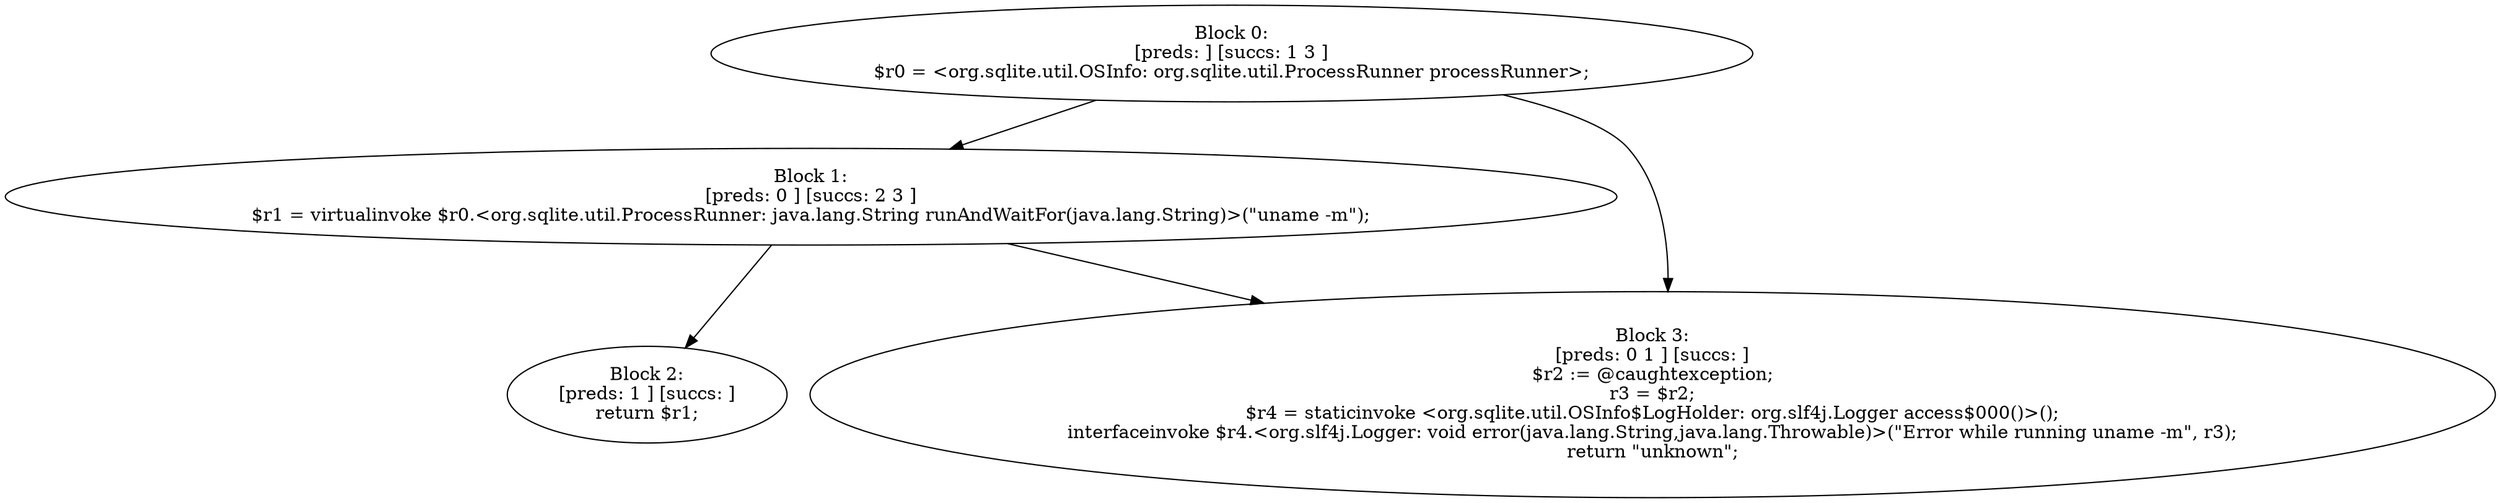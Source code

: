digraph "unitGraph" {
    "Block 0:
[preds: ] [succs: 1 3 ]
$r0 = <org.sqlite.util.OSInfo: org.sqlite.util.ProcessRunner processRunner>;
"
    "Block 1:
[preds: 0 ] [succs: 2 3 ]
$r1 = virtualinvoke $r0.<org.sqlite.util.ProcessRunner: java.lang.String runAndWaitFor(java.lang.String)>(\"uname -m\");
"
    "Block 2:
[preds: 1 ] [succs: ]
return $r1;
"
    "Block 3:
[preds: 0 1 ] [succs: ]
$r2 := @caughtexception;
r3 = $r2;
$r4 = staticinvoke <org.sqlite.util.OSInfo$LogHolder: org.slf4j.Logger access$000()>();
interfaceinvoke $r4.<org.slf4j.Logger: void error(java.lang.String,java.lang.Throwable)>(\"Error while running uname -m\", r3);
return \"unknown\";
"
    "Block 0:
[preds: ] [succs: 1 3 ]
$r0 = <org.sqlite.util.OSInfo: org.sqlite.util.ProcessRunner processRunner>;
"->"Block 1:
[preds: 0 ] [succs: 2 3 ]
$r1 = virtualinvoke $r0.<org.sqlite.util.ProcessRunner: java.lang.String runAndWaitFor(java.lang.String)>(\"uname -m\");
";
    "Block 0:
[preds: ] [succs: 1 3 ]
$r0 = <org.sqlite.util.OSInfo: org.sqlite.util.ProcessRunner processRunner>;
"->"Block 3:
[preds: 0 1 ] [succs: ]
$r2 := @caughtexception;
r3 = $r2;
$r4 = staticinvoke <org.sqlite.util.OSInfo$LogHolder: org.slf4j.Logger access$000()>();
interfaceinvoke $r4.<org.slf4j.Logger: void error(java.lang.String,java.lang.Throwable)>(\"Error while running uname -m\", r3);
return \"unknown\";
";
    "Block 1:
[preds: 0 ] [succs: 2 3 ]
$r1 = virtualinvoke $r0.<org.sqlite.util.ProcessRunner: java.lang.String runAndWaitFor(java.lang.String)>(\"uname -m\");
"->"Block 2:
[preds: 1 ] [succs: ]
return $r1;
";
    "Block 1:
[preds: 0 ] [succs: 2 3 ]
$r1 = virtualinvoke $r0.<org.sqlite.util.ProcessRunner: java.lang.String runAndWaitFor(java.lang.String)>(\"uname -m\");
"->"Block 3:
[preds: 0 1 ] [succs: ]
$r2 := @caughtexception;
r3 = $r2;
$r4 = staticinvoke <org.sqlite.util.OSInfo$LogHolder: org.slf4j.Logger access$000()>();
interfaceinvoke $r4.<org.slf4j.Logger: void error(java.lang.String,java.lang.Throwable)>(\"Error while running uname -m\", r3);
return \"unknown\";
";
}

